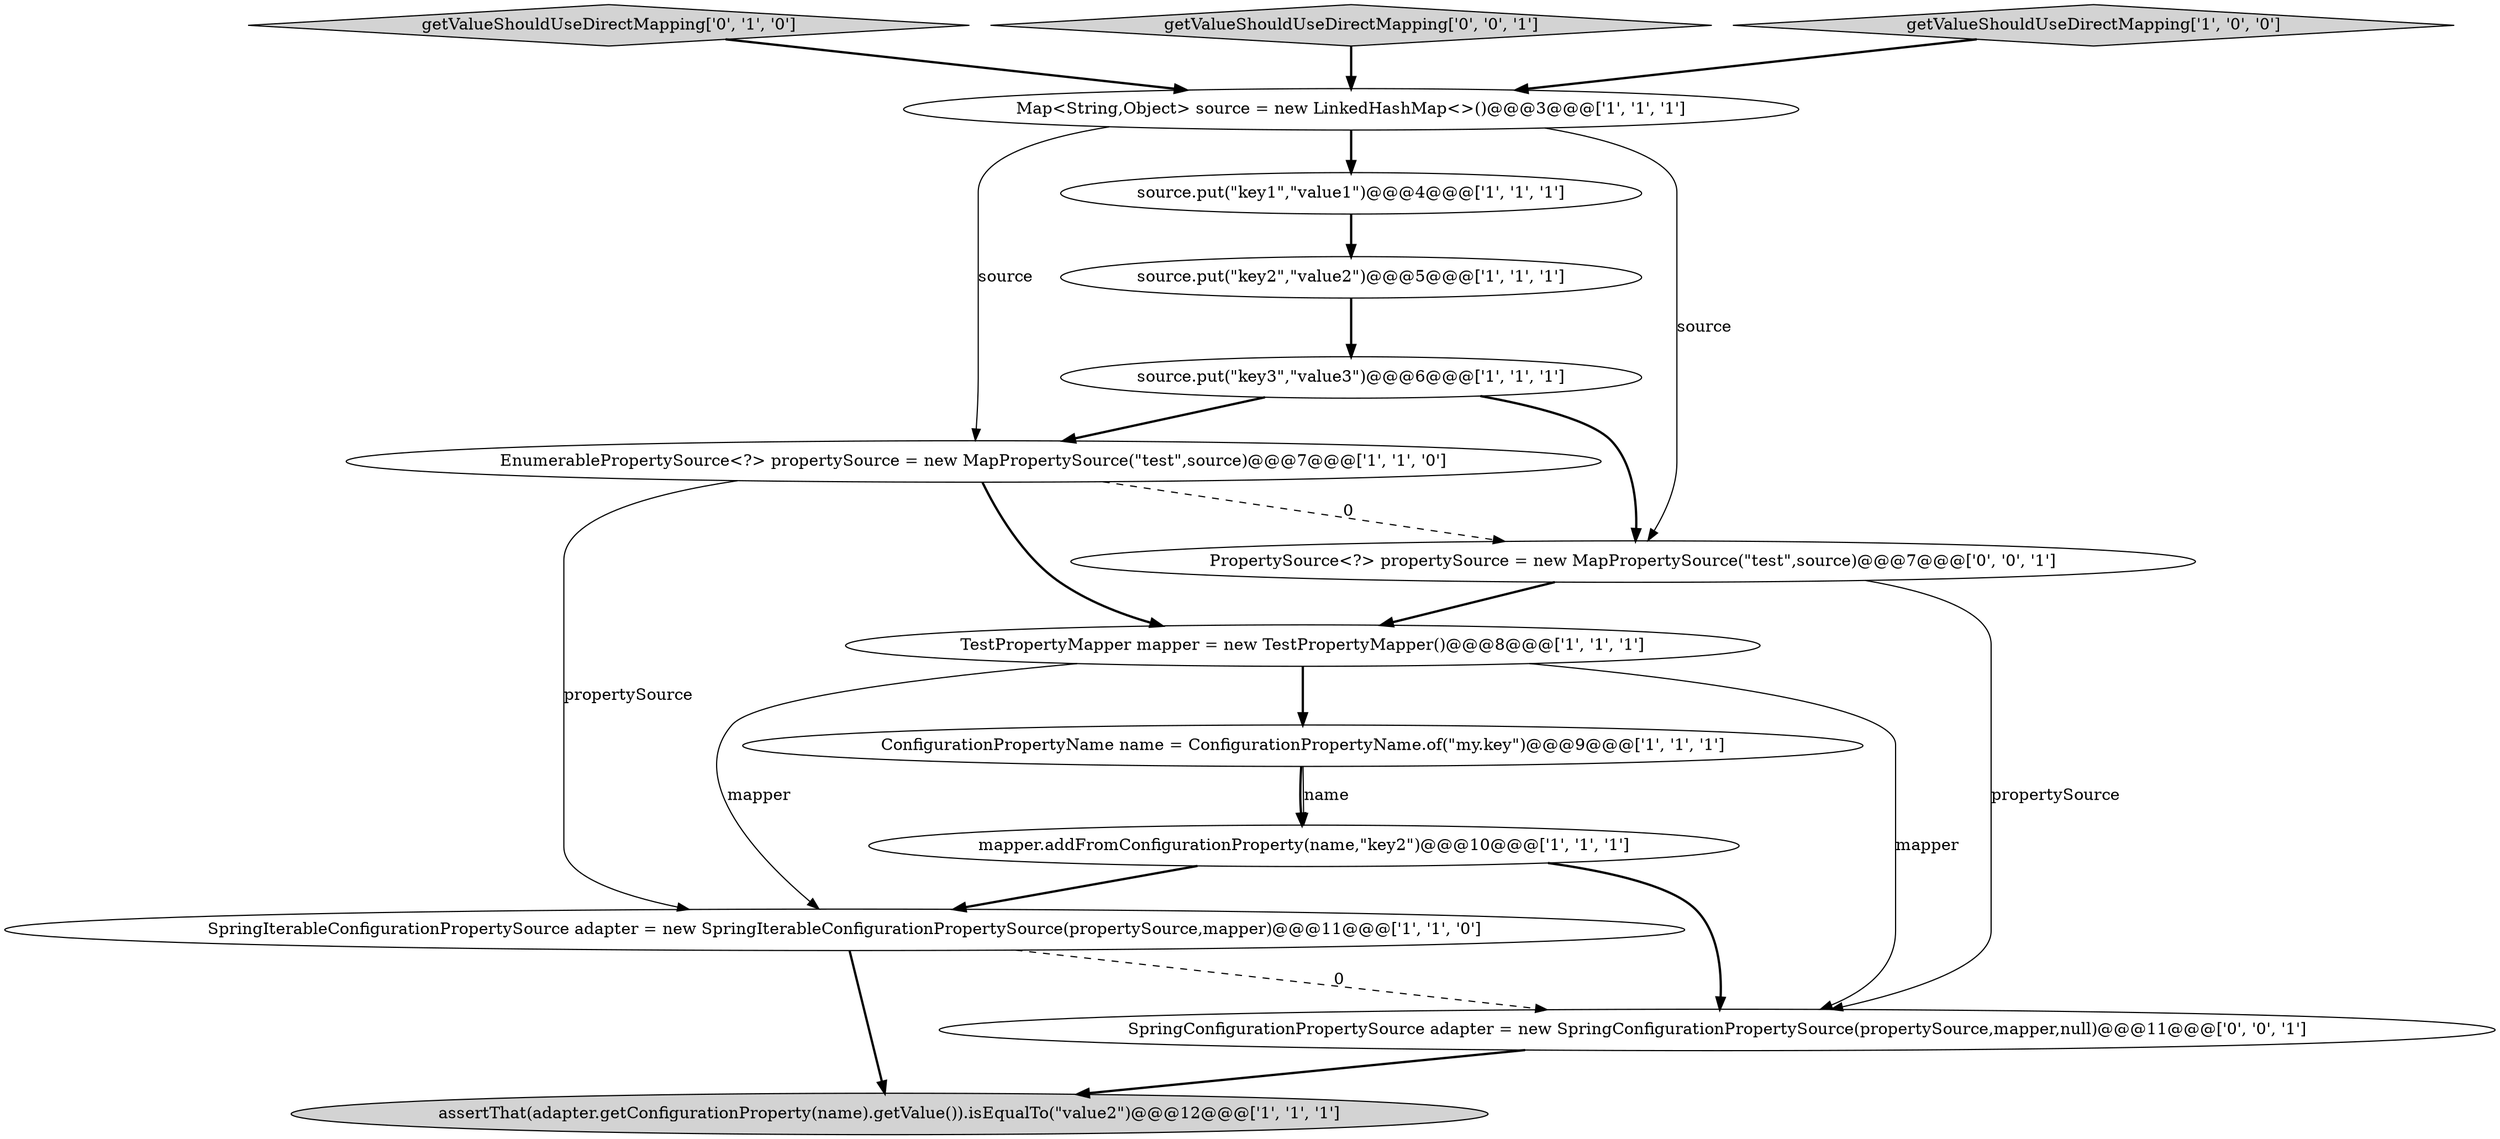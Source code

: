 digraph {
1 [style = filled, label = "mapper.addFromConfigurationProperty(name,\"key2\")@@@10@@@['1', '1', '1']", fillcolor = white, shape = ellipse image = "AAA0AAABBB1BBB"];
14 [style = filled, label = "PropertySource<?> propertySource = new MapPropertySource(\"test\",source)@@@7@@@['0', '0', '1']", fillcolor = white, shape = ellipse image = "AAA0AAABBB3BBB"];
3 [style = filled, label = "assertThat(adapter.getConfigurationProperty(name).getValue()).isEqualTo(\"value2\")@@@12@@@['1', '1', '1']", fillcolor = lightgray, shape = ellipse image = "AAA0AAABBB1BBB"];
11 [style = filled, label = "getValueShouldUseDirectMapping['0', '1', '0']", fillcolor = lightgray, shape = diamond image = "AAA0AAABBB2BBB"];
5 [style = filled, label = "ConfigurationPropertyName name = ConfigurationPropertyName.of(\"my.key\")@@@9@@@['1', '1', '1']", fillcolor = white, shape = ellipse image = "AAA0AAABBB1BBB"];
12 [style = filled, label = "getValueShouldUseDirectMapping['0', '0', '1']", fillcolor = lightgray, shape = diamond image = "AAA0AAABBB3BBB"];
10 [style = filled, label = "TestPropertyMapper mapper = new TestPropertyMapper()@@@8@@@['1', '1', '1']", fillcolor = white, shape = ellipse image = "AAA0AAABBB1BBB"];
13 [style = filled, label = "SpringConfigurationPropertySource adapter = new SpringConfigurationPropertySource(propertySource,mapper,null)@@@11@@@['0', '0', '1']", fillcolor = white, shape = ellipse image = "AAA0AAABBB3BBB"];
6 [style = filled, label = "SpringIterableConfigurationPropertySource adapter = new SpringIterableConfigurationPropertySource(propertySource,mapper)@@@11@@@['1', '1', '0']", fillcolor = white, shape = ellipse image = "AAA0AAABBB1BBB"];
7 [style = filled, label = "source.put(\"key3\",\"value3\")@@@6@@@['1', '1', '1']", fillcolor = white, shape = ellipse image = "AAA0AAABBB1BBB"];
0 [style = filled, label = "source.put(\"key2\",\"value2\")@@@5@@@['1', '1', '1']", fillcolor = white, shape = ellipse image = "AAA0AAABBB1BBB"];
9 [style = filled, label = "EnumerablePropertySource<?> propertySource = new MapPropertySource(\"test\",source)@@@7@@@['1', '1', '0']", fillcolor = white, shape = ellipse image = "AAA0AAABBB1BBB"];
4 [style = filled, label = "Map<String,Object> source = new LinkedHashMap<>()@@@3@@@['1', '1', '1']", fillcolor = white, shape = ellipse image = "AAA0AAABBB1BBB"];
2 [style = filled, label = "getValueShouldUseDirectMapping['1', '0', '0']", fillcolor = lightgray, shape = diamond image = "AAA0AAABBB1BBB"];
8 [style = filled, label = "source.put(\"key1\",\"value1\")@@@4@@@['1', '1', '1']", fillcolor = white, shape = ellipse image = "AAA0AAABBB1BBB"];
6->3 [style = bold, label=""];
14->13 [style = solid, label="propertySource"];
4->14 [style = solid, label="source"];
11->4 [style = bold, label=""];
10->13 [style = solid, label="mapper"];
14->10 [style = bold, label=""];
9->10 [style = bold, label=""];
2->4 [style = bold, label=""];
1->13 [style = bold, label=""];
10->6 [style = solid, label="mapper"];
0->7 [style = bold, label=""];
7->14 [style = bold, label=""];
8->0 [style = bold, label=""];
7->9 [style = bold, label=""];
5->1 [style = bold, label=""];
1->6 [style = bold, label=""];
9->14 [style = dashed, label="0"];
10->5 [style = bold, label=""];
6->13 [style = dashed, label="0"];
13->3 [style = bold, label=""];
12->4 [style = bold, label=""];
5->1 [style = solid, label="name"];
9->6 [style = solid, label="propertySource"];
4->8 [style = bold, label=""];
4->9 [style = solid, label="source"];
}
